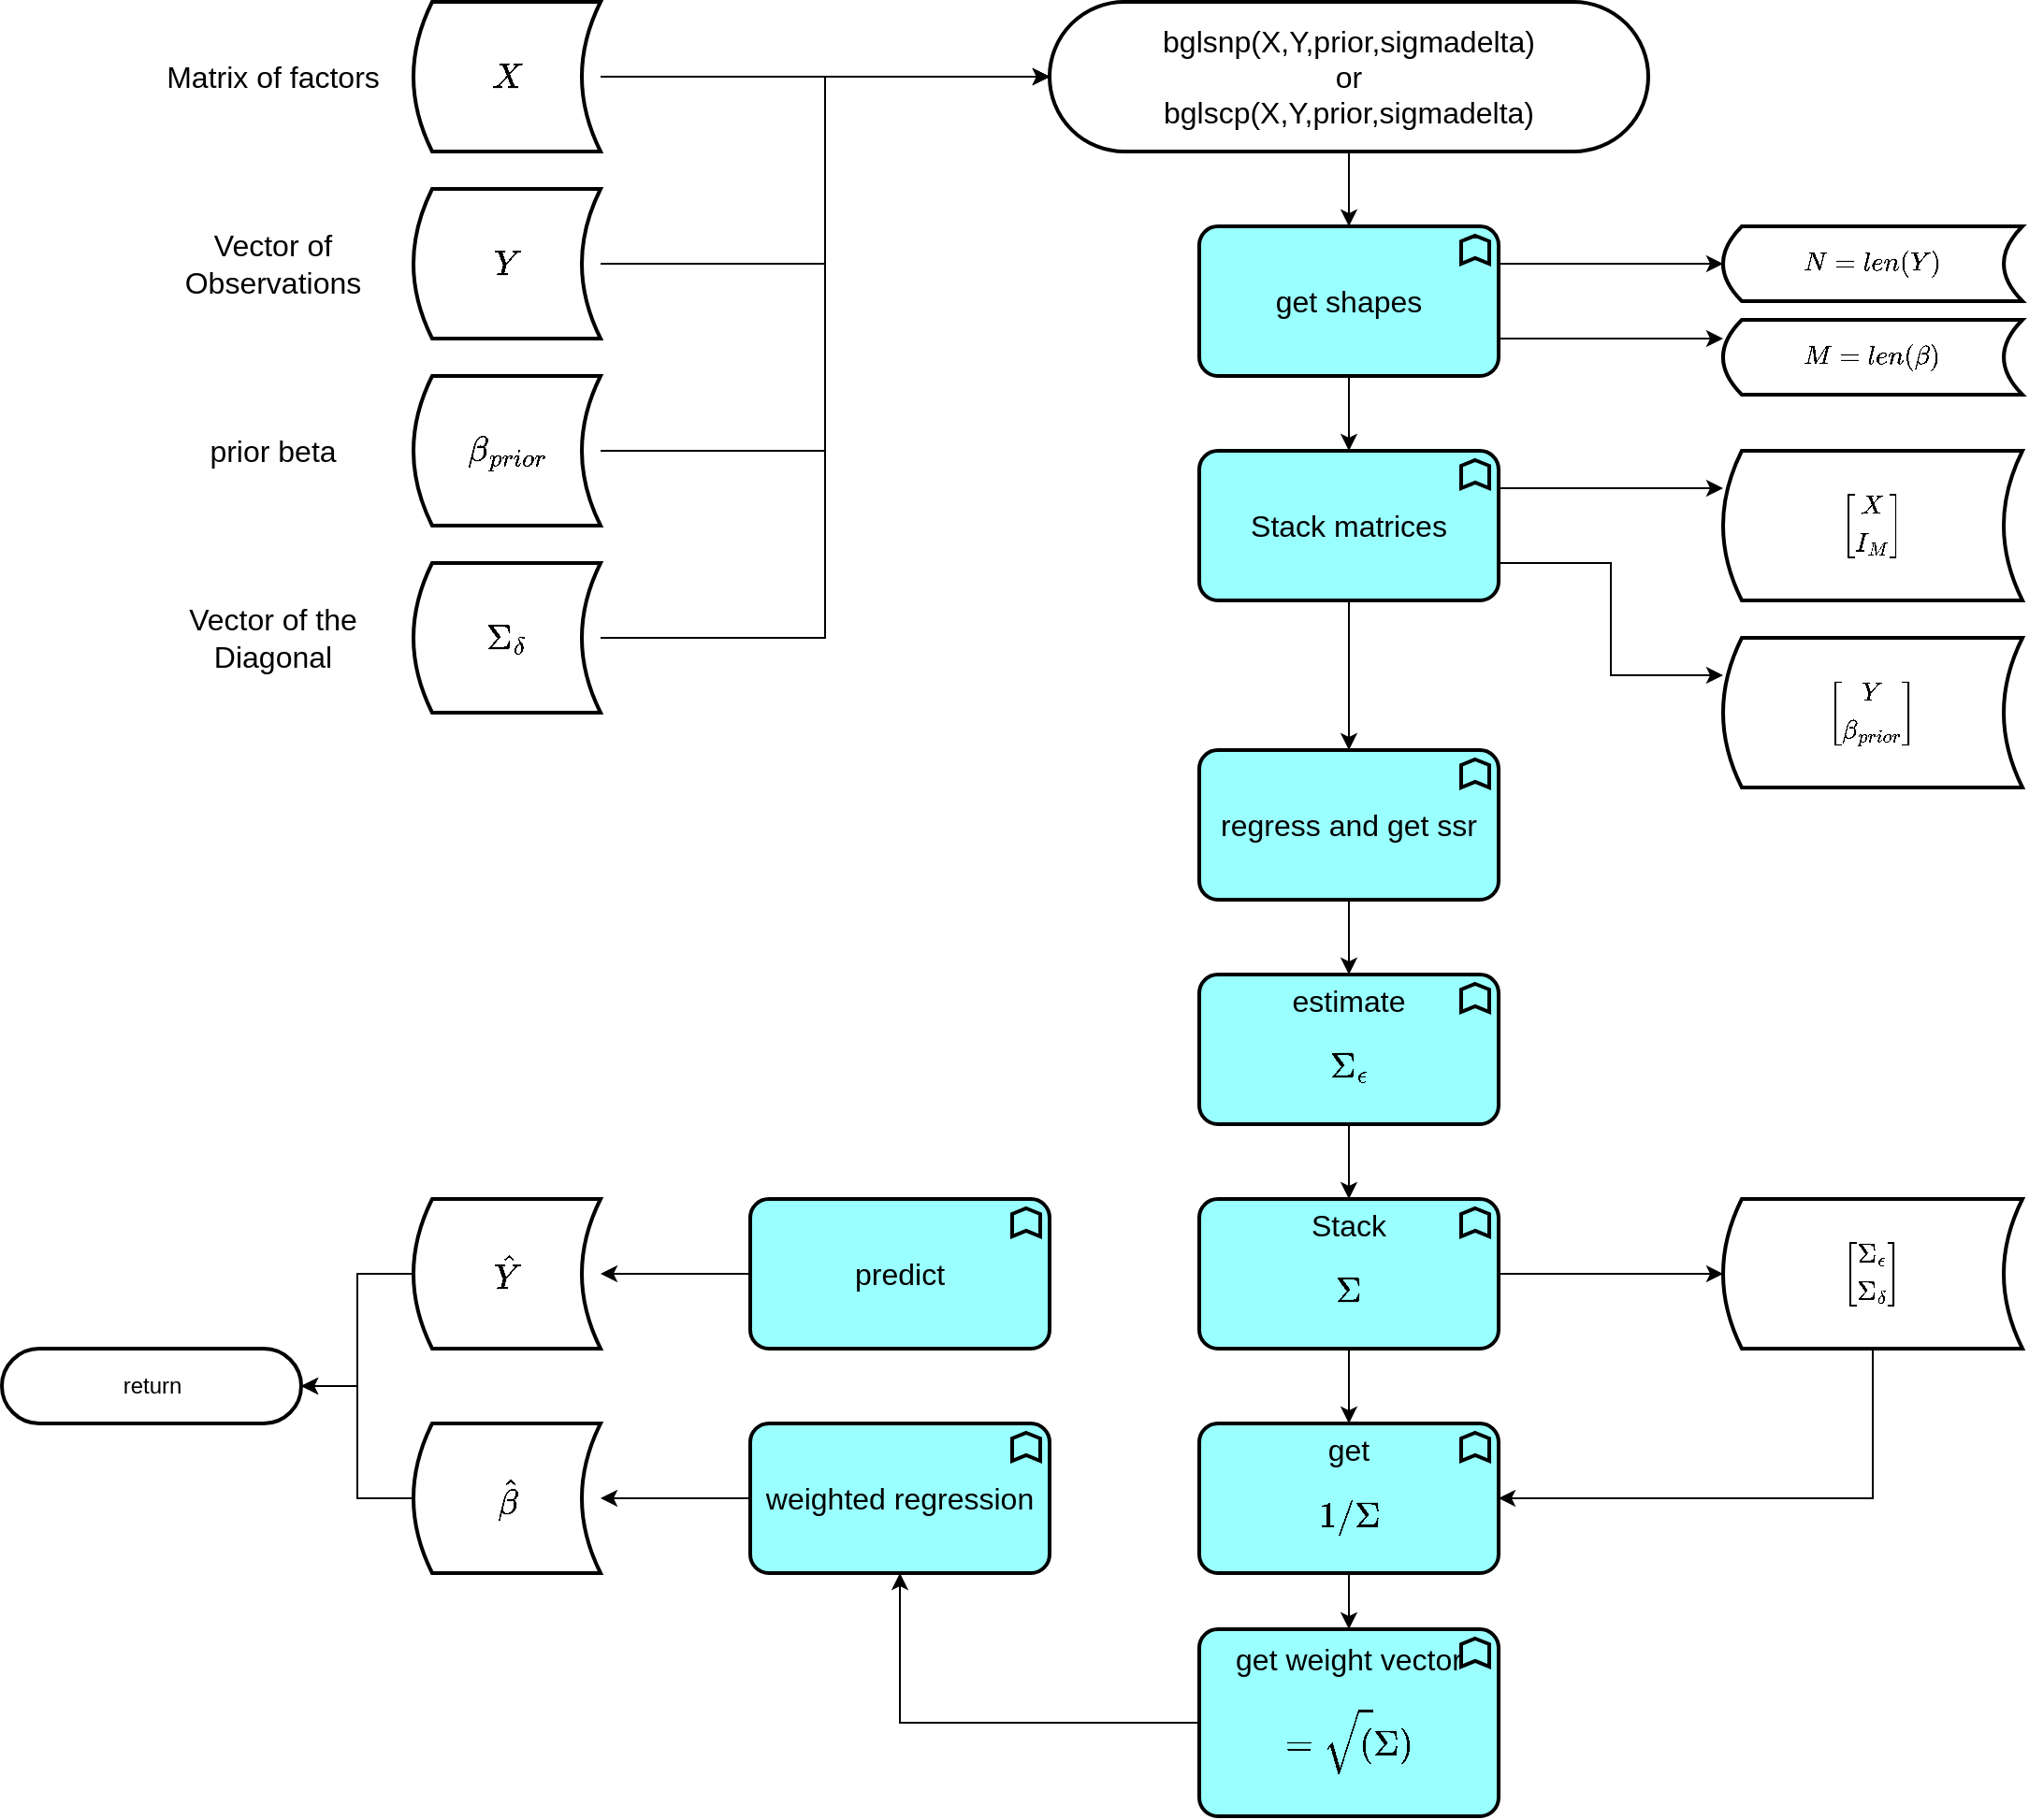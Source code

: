 <mxfile version="20.5.3" type="github">
  <diagram id="8w7YZ4xjxgCD99Zq2FTu" name="Page-1">
    <mxGraphModel dx="2628" dy="930" grid="1" gridSize="10" guides="1" tooltips="1" connect="1" arrows="1" fold="1" page="1" pageScale="1" pageWidth="850" pageHeight="1100" math="1" shadow="0">
      <root>
        <mxCell id="0" />
        <mxCell id="1" parent="0" />
        <mxCell id="tzwI66JlHhu8JNq6cS9l-3" value="" style="group" vertex="1" connectable="0" parent="1">
          <mxGeometry x="-210" y="40" width="250" height="80" as="geometry" />
        </mxCell>
        <mxCell id="tzwI66JlHhu8JNq6cS9l-1" value="$$X$$" style="shape=dataStorage;whiteSpace=wrap;html=1;fixedSize=1;size=10;strokeWidth=2;fontSize=16;" vertex="1" parent="tzwI66JlHhu8JNq6cS9l-3">
          <mxGeometry x="150" width="100" height="80" as="geometry" />
        </mxCell>
        <mxCell id="tzwI66JlHhu8JNq6cS9l-2" value="Matrix of factors" style="text;html=1;strokeColor=none;fillColor=none;align=center;verticalAlign=middle;whiteSpace=wrap;rounded=0;strokeWidth=2;fontSize=16;" vertex="1" parent="tzwI66JlHhu8JNq6cS9l-3">
          <mxGeometry y="25" width="150" height="30" as="geometry" />
        </mxCell>
        <mxCell id="tzwI66JlHhu8JNq6cS9l-4" value="" style="group" vertex="1" connectable="0" parent="1">
          <mxGeometry x="-210" y="140" width="250" height="80" as="geometry" />
        </mxCell>
        <mxCell id="tzwI66JlHhu8JNq6cS9l-5" value="$$Y$$" style="shape=dataStorage;whiteSpace=wrap;html=1;fixedSize=1;size=10;strokeWidth=2;fontSize=16;" vertex="1" parent="tzwI66JlHhu8JNq6cS9l-4">
          <mxGeometry x="150" width="100" height="80" as="geometry" />
        </mxCell>
        <mxCell id="tzwI66JlHhu8JNq6cS9l-6" value="Vector of Observations" style="text;html=1;strokeColor=none;fillColor=none;align=center;verticalAlign=middle;whiteSpace=wrap;rounded=0;strokeWidth=2;fontSize=16;" vertex="1" parent="tzwI66JlHhu8JNq6cS9l-4">
          <mxGeometry y="25" width="150" height="30" as="geometry" />
        </mxCell>
        <mxCell id="tzwI66JlHhu8JNq6cS9l-7" value="" style="group" vertex="1" connectable="0" parent="1">
          <mxGeometry x="-210" y="240" width="250" height="80" as="geometry" />
        </mxCell>
        <mxCell id="tzwI66JlHhu8JNq6cS9l-8" value="&lt;div&gt;$$\beta_{prior}$$&lt;/div&gt;" style="shape=dataStorage;whiteSpace=wrap;html=1;fixedSize=1;size=10;strokeWidth=2;fontSize=16;" vertex="1" parent="tzwI66JlHhu8JNq6cS9l-7">
          <mxGeometry x="150" width="100" height="80" as="geometry" />
        </mxCell>
        <mxCell id="tzwI66JlHhu8JNq6cS9l-9" value="prior beta" style="text;html=1;strokeColor=none;fillColor=none;align=center;verticalAlign=middle;whiteSpace=wrap;rounded=0;strokeWidth=2;fontSize=16;" vertex="1" parent="tzwI66JlHhu8JNq6cS9l-7">
          <mxGeometry y="25" width="150" height="30" as="geometry" />
        </mxCell>
        <mxCell id="tzwI66JlHhu8JNq6cS9l-10" value="" style="group" vertex="1" connectable="0" parent="1">
          <mxGeometry x="-210" y="340" width="250" height="80" as="geometry" />
        </mxCell>
        <mxCell id="tzwI66JlHhu8JNq6cS9l-11" value="$$\Sigma_\delta$$" style="shape=dataStorage;whiteSpace=wrap;html=1;fixedSize=1;size=10;strokeWidth=2;fontSize=16;" vertex="1" parent="tzwI66JlHhu8JNq6cS9l-10">
          <mxGeometry x="150" width="100" height="80" as="geometry" />
        </mxCell>
        <mxCell id="tzwI66JlHhu8JNq6cS9l-12" value="Vector of the Diagonal" style="text;html=1;strokeColor=none;fillColor=none;align=center;verticalAlign=middle;whiteSpace=wrap;rounded=0;strokeWidth=2;fontSize=16;" vertex="1" parent="tzwI66JlHhu8JNq6cS9l-10">
          <mxGeometry y="25" width="150" height="30" as="geometry" />
        </mxCell>
        <mxCell id="tzwI66JlHhu8JNq6cS9l-40" style="edgeStyle=orthogonalEdgeStyle;rounded=0;orthogonalLoop=1;jettySize=auto;html=1;exitX=0.5;exitY=1;exitDx=0;exitDy=0;entryX=0.5;entryY=0;entryDx=0;entryDy=0;entryPerimeter=0;fontSize=12;" edge="1" parent="1" source="tzwI66JlHhu8JNq6cS9l-14" target="tzwI66JlHhu8JNq6cS9l-15">
          <mxGeometry relative="1" as="geometry" />
        </mxCell>
        <mxCell id="tzwI66JlHhu8JNq6cS9l-14" value="&lt;div&gt;bglsnp(X,Y,prior,sigmadelta)&lt;/div&gt;&lt;div&gt;or&lt;br&gt;&lt;/div&gt;&lt;div&gt;bglscp(X,Y,prior,sigmadelta)&lt;/div&gt;" style="rounded=1;whiteSpace=wrap;html=1;strokeWidth=2;fontSize=16;arcSize=50;" vertex="1" parent="1">
          <mxGeometry x="280" y="40" width="320" height="80" as="geometry" />
        </mxCell>
        <mxCell id="tzwI66JlHhu8JNq6cS9l-27" style="edgeStyle=orthogonalEdgeStyle;rounded=0;orthogonalLoop=1;jettySize=auto;html=1;exitX=1;exitY=0.25;exitDx=0;exitDy=0;exitPerimeter=0;entryX=0;entryY=0.5;entryDx=0;entryDy=0;fontSize=12;" edge="1" parent="1" source="tzwI66JlHhu8JNq6cS9l-15" target="tzwI66JlHhu8JNq6cS9l-25">
          <mxGeometry relative="1" as="geometry" />
        </mxCell>
        <mxCell id="tzwI66JlHhu8JNq6cS9l-28" style="edgeStyle=orthogonalEdgeStyle;rounded=0;orthogonalLoop=1;jettySize=auto;html=1;exitX=1;exitY=0.75;exitDx=0;exitDy=0;exitPerimeter=0;entryX=0;entryY=0.25;entryDx=0;entryDy=0;fontSize=12;" edge="1" parent="1" source="tzwI66JlHhu8JNq6cS9l-15" target="tzwI66JlHhu8JNq6cS9l-26">
          <mxGeometry relative="1" as="geometry" />
        </mxCell>
        <mxCell id="tzwI66JlHhu8JNq6cS9l-41" value="" style="edgeStyle=orthogonalEdgeStyle;rounded=0;orthogonalLoop=1;jettySize=auto;html=1;fontSize=12;" edge="1" parent="1" source="tzwI66JlHhu8JNq6cS9l-15" target="tzwI66JlHhu8JNq6cS9l-29">
          <mxGeometry relative="1" as="geometry" />
        </mxCell>
        <mxCell id="tzwI66JlHhu8JNq6cS9l-15" value="get shapes" style="html=1;outlineConnect=0;whiteSpace=wrap;fillColor=#99ffff;shape=mxgraph.archimate3.application;appType=func;archiType=rounded;strokeWidth=2;fontSize=16;" vertex="1" parent="1">
          <mxGeometry x="360" y="160" width="160" height="80" as="geometry" />
        </mxCell>
        <mxCell id="tzwI66JlHhu8JNq6cS9l-25" value="$$N=len(Y)$$" style="shape=dataStorage;whiteSpace=wrap;html=1;fixedSize=1;size=10;strokeWidth=2;fontSize=12;" vertex="1" parent="1">
          <mxGeometry x="640" y="160" width="160" height="40" as="geometry" />
        </mxCell>
        <mxCell id="tzwI66JlHhu8JNq6cS9l-26" value="$$M=len(\beta)$$" style="shape=dataStorage;whiteSpace=wrap;html=1;fixedSize=1;size=10;strokeWidth=2;fontSize=12;" vertex="1" parent="1">
          <mxGeometry x="640" y="210" width="160" height="40" as="geometry" />
        </mxCell>
        <mxCell id="tzwI66JlHhu8JNq6cS9l-38" style="edgeStyle=orthogonalEdgeStyle;rounded=0;orthogonalLoop=1;jettySize=auto;html=1;exitX=1;exitY=0.25;exitDx=0;exitDy=0;exitPerimeter=0;entryX=0;entryY=0.25;entryDx=0;entryDy=0;fontSize=12;" edge="1" parent="1" source="tzwI66JlHhu8JNq6cS9l-29" target="tzwI66JlHhu8JNq6cS9l-30">
          <mxGeometry relative="1" as="geometry" />
        </mxCell>
        <mxCell id="tzwI66JlHhu8JNq6cS9l-39" style="edgeStyle=orthogonalEdgeStyle;rounded=0;orthogonalLoop=1;jettySize=auto;html=1;exitX=1;exitY=0.75;exitDx=0;exitDy=0;exitPerimeter=0;entryX=0;entryY=0.25;entryDx=0;entryDy=0;fontSize=12;" edge="1" parent="1" source="tzwI66JlHhu8JNq6cS9l-29" target="tzwI66JlHhu8JNq6cS9l-31">
          <mxGeometry relative="1" as="geometry" />
        </mxCell>
        <mxCell id="tzwI66JlHhu8JNq6cS9l-42" style="edgeStyle=orthogonalEdgeStyle;rounded=0;orthogonalLoop=1;jettySize=auto;html=1;exitX=0.5;exitY=1;exitDx=0;exitDy=0;exitPerimeter=0;fontSize=12;" edge="1" parent="1" source="tzwI66JlHhu8JNq6cS9l-29" target="tzwI66JlHhu8JNq6cS9l-32">
          <mxGeometry relative="1" as="geometry" />
        </mxCell>
        <mxCell id="tzwI66JlHhu8JNq6cS9l-29" value="Stack matrices" style="html=1;outlineConnect=0;whiteSpace=wrap;fillColor=#99ffff;shape=mxgraph.archimate3.application;appType=func;archiType=rounded;strokeWidth=2;fontSize=16;" vertex="1" parent="1">
          <mxGeometry x="360" y="280" width="160" height="80" as="geometry" />
        </mxCell>
        <mxCell id="tzwI66JlHhu8JNq6cS9l-30" value="&lt;div&gt;$$\begin{bmatrix} X \\ I_{M}\end{bmatrix}$$&lt;/div&gt;" style="shape=dataStorage;whiteSpace=wrap;html=1;fixedSize=1;size=10;strokeWidth=2;fontSize=12;" vertex="1" parent="1">
          <mxGeometry x="640" y="280" width="160" height="80" as="geometry" />
        </mxCell>
        <mxCell id="tzwI66JlHhu8JNq6cS9l-31" value="&lt;div&gt;$$\begin{bmatrix} Y \\ \beta_{prior}\end{bmatrix}$$&lt;/div&gt;" style="shape=dataStorage;whiteSpace=wrap;html=1;fixedSize=1;size=10;strokeWidth=2;fontSize=12;" vertex="1" parent="1">
          <mxGeometry x="640" y="380" width="160" height="80" as="geometry" />
        </mxCell>
        <mxCell id="tzwI66JlHhu8JNq6cS9l-43" style="edgeStyle=orthogonalEdgeStyle;rounded=0;orthogonalLoop=1;jettySize=auto;html=1;exitX=0.5;exitY=1;exitDx=0;exitDy=0;exitPerimeter=0;entryX=0.5;entryY=0;entryDx=0;entryDy=0;entryPerimeter=0;fontSize=12;" edge="1" parent="1" source="tzwI66JlHhu8JNq6cS9l-32" target="tzwI66JlHhu8JNq6cS9l-33">
          <mxGeometry relative="1" as="geometry" />
        </mxCell>
        <mxCell id="tzwI66JlHhu8JNq6cS9l-32" value="regress and get ssr" style="html=1;outlineConnect=0;whiteSpace=wrap;fillColor=#99ffff;shape=mxgraph.archimate3.application;appType=func;archiType=rounded;strokeWidth=2;fontSize=16;" vertex="1" parent="1">
          <mxGeometry x="360" y="440" width="160" height="80" as="geometry" />
        </mxCell>
        <mxCell id="tzwI66JlHhu8JNq6cS9l-44" style="edgeStyle=orthogonalEdgeStyle;rounded=0;orthogonalLoop=1;jettySize=auto;html=1;exitX=0.5;exitY=1;exitDx=0;exitDy=0;exitPerimeter=0;entryX=0.5;entryY=0;entryDx=0;entryDy=0;entryPerimeter=0;fontSize=12;" edge="1" parent="1" source="tzwI66JlHhu8JNq6cS9l-33" target="tzwI66JlHhu8JNq6cS9l-34">
          <mxGeometry relative="1" as="geometry" />
        </mxCell>
        <mxCell id="tzwI66JlHhu8JNq6cS9l-33" value="estimate $$\Sigma_{\epsilon}$$" style="html=1;outlineConnect=0;whiteSpace=wrap;fillColor=#99ffff;shape=mxgraph.archimate3.application;appType=func;archiType=rounded;strokeWidth=2;fontSize=16;" vertex="1" parent="1">
          <mxGeometry x="360" y="560" width="160" height="80" as="geometry" />
        </mxCell>
        <mxCell id="tzwI66JlHhu8JNq6cS9l-45" style="edgeStyle=orthogonalEdgeStyle;rounded=0;orthogonalLoop=1;jettySize=auto;html=1;exitX=1;exitY=0.5;exitDx=0;exitDy=0;exitPerimeter=0;entryX=0;entryY=0.5;entryDx=0;entryDy=0;fontSize=12;" edge="1" parent="1" source="tzwI66JlHhu8JNq6cS9l-34" target="tzwI66JlHhu8JNq6cS9l-35">
          <mxGeometry relative="1" as="geometry" />
        </mxCell>
        <mxCell id="tzwI66JlHhu8JNq6cS9l-47" style="edgeStyle=orthogonalEdgeStyle;rounded=0;orthogonalLoop=1;jettySize=auto;html=1;exitX=0.5;exitY=1;exitDx=0;exitDy=0;exitPerimeter=0;entryX=0.5;entryY=0;entryDx=0;entryDy=0;entryPerimeter=0;fontSize=12;" edge="1" parent="1" source="tzwI66JlHhu8JNq6cS9l-34" target="tzwI66JlHhu8JNq6cS9l-36">
          <mxGeometry relative="1" as="geometry" />
        </mxCell>
        <mxCell id="tzwI66JlHhu8JNq6cS9l-34" value="Stack $$\Sigma$$" style="html=1;outlineConnect=0;whiteSpace=wrap;fillColor=#99ffff;shape=mxgraph.archimate3.application;appType=func;archiType=rounded;strokeWidth=2;fontSize=16;" vertex="1" parent="1">
          <mxGeometry x="360" y="680" width="160" height="80" as="geometry" />
        </mxCell>
        <mxCell id="tzwI66JlHhu8JNq6cS9l-46" style="edgeStyle=orthogonalEdgeStyle;rounded=0;orthogonalLoop=1;jettySize=auto;html=1;exitX=0.5;exitY=1;exitDx=0;exitDy=0;entryX=1;entryY=0.5;entryDx=0;entryDy=0;entryPerimeter=0;fontSize=12;" edge="1" parent="1" source="tzwI66JlHhu8JNq6cS9l-35" target="tzwI66JlHhu8JNq6cS9l-36">
          <mxGeometry relative="1" as="geometry" />
        </mxCell>
        <mxCell id="tzwI66JlHhu8JNq6cS9l-35" value="&lt;div&gt;$$\begin{bmatrix} \Sigma_{\epsilon} \\ \Sigma_{\delta}\end{bmatrix}$$&lt;/div&gt;" style="shape=dataStorage;whiteSpace=wrap;html=1;fixedSize=1;size=10;strokeWidth=2;fontSize=12;" vertex="1" parent="1">
          <mxGeometry x="640" y="680" width="160" height="80" as="geometry" />
        </mxCell>
        <mxCell id="tzwI66JlHhu8JNq6cS9l-48" style="edgeStyle=orthogonalEdgeStyle;rounded=0;orthogonalLoop=1;jettySize=auto;html=1;exitX=0.5;exitY=1;exitDx=0;exitDy=0;exitPerimeter=0;entryX=0.5;entryY=0;entryDx=0;entryDy=0;entryPerimeter=0;fontSize=12;" edge="1" parent="1" source="tzwI66JlHhu8JNq6cS9l-36" target="tzwI66JlHhu8JNq6cS9l-37">
          <mxGeometry relative="1" as="geometry" />
        </mxCell>
        <mxCell id="tzwI66JlHhu8JNq6cS9l-36" value="get $$1/\Sigma$$" style="html=1;outlineConnect=0;whiteSpace=wrap;fillColor=#99ffff;shape=mxgraph.archimate3.application;appType=func;archiType=rounded;strokeWidth=2;fontSize=16;" vertex="1" parent="1">
          <mxGeometry x="360" y="800" width="160" height="80" as="geometry" />
        </mxCell>
        <mxCell id="tzwI66JlHhu8JNq6cS9l-50" style="edgeStyle=orthogonalEdgeStyle;rounded=0;orthogonalLoop=1;jettySize=auto;html=1;exitX=0;exitY=0.5;exitDx=0;exitDy=0;exitPerimeter=0;entryX=0.5;entryY=1;entryDx=0;entryDy=0;entryPerimeter=0;fontSize=12;" edge="1" parent="1" source="tzwI66JlHhu8JNq6cS9l-37" target="tzwI66JlHhu8JNq6cS9l-49">
          <mxGeometry relative="1" as="geometry" />
        </mxCell>
        <mxCell id="tzwI66JlHhu8JNq6cS9l-37" value="get weight vector $$=\sqrt(\Sigma)$$" style="html=1;outlineConnect=0;whiteSpace=wrap;fillColor=#99ffff;shape=mxgraph.archimate3.application;appType=func;archiType=rounded;strokeWidth=2;fontSize=16;" vertex="1" parent="1">
          <mxGeometry x="360" y="910" width="160" height="100" as="geometry" />
        </mxCell>
        <mxCell id="tzwI66JlHhu8JNq6cS9l-54" style="edgeStyle=orthogonalEdgeStyle;rounded=0;orthogonalLoop=1;jettySize=auto;html=1;exitX=0;exitY=0.5;exitDx=0;exitDy=0;exitPerimeter=0;fontSize=12;entryX=1;entryY=0.5;entryDx=0;entryDy=0;" edge="1" parent="1" source="tzwI66JlHhu8JNq6cS9l-49" target="tzwI66JlHhu8JNq6cS9l-51">
          <mxGeometry relative="1" as="geometry">
            <mxPoint x="80" y="870" as="targetPoint" />
          </mxGeometry>
        </mxCell>
        <mxCell id="tzwI66JlHhu8JNq6cS9l-49" value="weighted regression" style="html=1;outlineConnect=0;whiteSpace=wrap;fillColor=#99ffff;shape=mxgraph.archimate3.application;appType=func;archiType=rounded;strokeWidth=2;fontSize=16;" vertex="1" parent="1">
          <mxGeometry x="120" y="800" width="160" height="80" as="geometry" />
        </mxCell>
        <mxCell id="tzwI66JlHhu8JNq6cS9l-58" style="edgeStyle=orthogonalEdgeStyle;rounded=0;orthogonalLoop=1;jettySize=auto;html=1;exitX=0;exitY=0.5;exitDx=0;exitDy=0;fontSize=12;" edge="1" parent="1" source="tzwI66JlHhu8JNq6cS9l-51">
          <mxGeometry relative="1" as="geometry">
            <mxPoint x="-120" y="780" as="targetPoint" />
            <Array as="points">
              <mxPoint x="-90" y="840" />
              <mxPoint x="-90" y="780" />
            </Array>
          </mxGeometry>
        </mxCell>
        <mxCell id="tzwI66JlHhu8JNq6cS9l-51" value="$$\hat{\beta}$$" style="shape=dataStorage;whiteSpace=wrap;html=1;fixedSize=1;size=10;strokeWidth=2;fontSize=16;" vertex="1" parent="1">
          <mxGeometry x="-60" y="800" width="100" height="80" as="geometry" />
        </mxCell>
        <mxCell id="tzwI66JlHhu8JNq6cS9l-55" style="edgeStyle=orthogonalEdgeStyle;rounded=0;orthogonalLoop=1;jettySize=auto;html=1;exitX=0;exitY=0.5;exitDx=0;exitDy=0;exitPerimeter=0;entryX=1;entryY=0.5;entryDx=0;entryDy=0;fontSize=12;" edge="1" parent="1" source="tzwI66JlHhu8JNq6cS9l-52" target="tzwI66JlHhu8JNq6cS9l-53">
          <mxGeometry relative="1" as="geometry" />
        </mxCell>
        <mxCell id="tzwI66JlHhu8JNq6cS9l-52" value="predict" style="html=1;outlineConnect=0;whiteSpace=wrap;fillColor=#99ffff;shape=mxgraph.archimate3.application;appType=func;archiType=rounded;strokeWidth=2;fontSize=16;" vertex="1" parent="1">
          <mxGeometry x="120" y="680" width="160" height="80" as="geometry" />
        </mxCell>
        <mxCell id="tzwI66JlHhu8JNq6cS9l-57" style="edgeStyle=orthogonalEdgeStyle;rounded=0;orthogonalLoop=1;jettySize=auto;html=1;exitX=0;exitY=0.5;exitDx=0;exitDy=0;entryX=1;entryY=0.5;entryDx=0;entryDy=0;entryPerimeter=0;fontSize=12;" edge="1" parent="1" source="tzwI66JlHhu8JNq6cS9l-53" target="tzwI66JlHhu8JNq6cS9l-56">
          <mxGeometry relative="1" as="geometry" />
        </mxCell>
        <mxCell id="tzwI66JlHhu8JNq6cS9l-53" value="$$\hat{Y}$$" style="shape=dataStorage;whiteSpace=wrap;html=1;fixedSize=1;size=10;strokeWidth=2;fontSize=16;" vertex="1" parent="1">
          <mxGeometry x="-60" y="680" width="100" height="80" as="geometry" />
        </mxCell>
        <mxCell id="tzwI66JlHhu8JNq6cS9l-56" value="return" style="html=1;dashed=0;whitespace=wrap;shape=mxgraph.dfd.start;strokeWidth=2;fontSize=12;" vertex="1" parent="1">
          <mxGeometry x="-280" y="760" width="160" height="40" as="geometry" />
        </mxCell>
        <mxCell id="tzwI66JlHhu8JNq6cS9l-59" style="edgeStyle=orthogonalEdgeStyle;rounded=0;orthogonalLoop=1;jettySize=auto;html=1;exitX=1;exitY=0.5;exitDx=0;exitDy=0;entryX=0;entryY=0.5;entryDx=0;entryDy=0;fontSize=12;" edge="1" parent="1" source="tzwI66JlHhu8JNq6cS9l-1" target="tzwI66JlHhu8JNq6cS9l-14">
          <mxGeometry relative="1" as="geometry" />
        </mxCell>
        <mxCell id="tzwI66JlHhu8JNq6cS9l-60" style="edgeStyle=orthogonalEdgeStyle;rounded=0;orthogonalLoop=1;jettySize=auto;html=1;exitX=1;exitY=0.5;exitDx=0;exitDy=0;fontSize=12;entryX=0;entryY=0.5;entryDx=0;entryDy=0;" edge="1" parent="1" source="tzwI66JlHhu8JNq6cS9l-5" target="tzwI66JlHhu8JNq6cS9l-14">
          <mxGeometry relative="1" as="geometry">
            <mxPoint x="280" y="80" as="targetPoint" />
          </mxGeometry>
        </mxCell>
        <mxCell id="tzwI66JlHhu8JNq6cS9l-61" style="edgeStyle=orthogonalEdgeStyle;rounded=0;orthogonalLoop=1;jettySize=auto;html=1;exitX=1;exitY=0.5;exitDx=0;exitDy=0;entryX=0;entryY=0.5;entryDx=0;entryDy=0;fontSize=12;" edge="1" parent="1" source="tzwI66JlHhu8JNq6cS9l-8" target="tzwI66JlHhu8JNq6cS9l-14">
          <mxGeometry relative="1" as="geometry" />
        </mxCell>
        <mxCell id="tzwI66JlHhu8JNq6cS9l-62" style="edgeStyle=orthogonalEdgeStyle;rounded=0;orthogonalLoop=1;jettySize=auto;html=1;exitX=1;exitY=0.5;exitDx=0;exitDy=0;entryX=0;entryY=0.5;entryDx=0;entryDy=0;fontSize=12;" edge="1" parent="1" source="tzwI66JlHhu8JNq6cS9l-11" target="tzwI66JlHhu8JNq6cS9l-14">
          <mxGeometry relative="1" as="geometry" />
        </mxCell>
      </root>
    </mxGraphModel>
  </diagram>
</mxfile>
